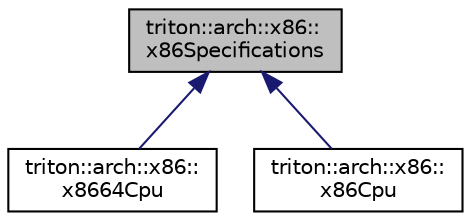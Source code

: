 digraph "triton::arch::x86::x86Specifications"
{
  edge [fontname="Helvetica",fontsize="10",labelfontname="Helvetica",labelfontsize="10"];
  node [fontname="Helvetica",fontsize="10",shape=record];
  Node0 [label="triton::arch::x86::\lx86Specifications",height=0.2,width=0.4,color="black", fillcolor="grey75", style="filled", fontcolor="black"];
  Node0 -> Node1 [dir="back",color="midnightblue",fontsize="10",style="solid",fontname="Helvetica"];
  Node1 [label="triton::arch::x86::\lx8664Cpu",height=0.2,width=0.4,color="black", fillcolor="white", style="filled",URL="$classtriton_1_1arch_1_1x86_1_1x8664Cpu.html",tooltip="This class is used to describe the x86 (64-bits) spec. "];
  Node0 -> Node2 [dir="back",color="midnightblue",fontsize="10",style="solid",fontname="Helvetica"];
  Node2 [label="triton::arch::x86::\lx86Cpu",height=0.2,width=0.4,color="black", fillcolor="white", style="filled",URL="$classtriton_1_1arch_1_1x86_1_1x86Cpu.html",tooltip="This class is used to describe the x86 (32-bits) spec. "];
}
